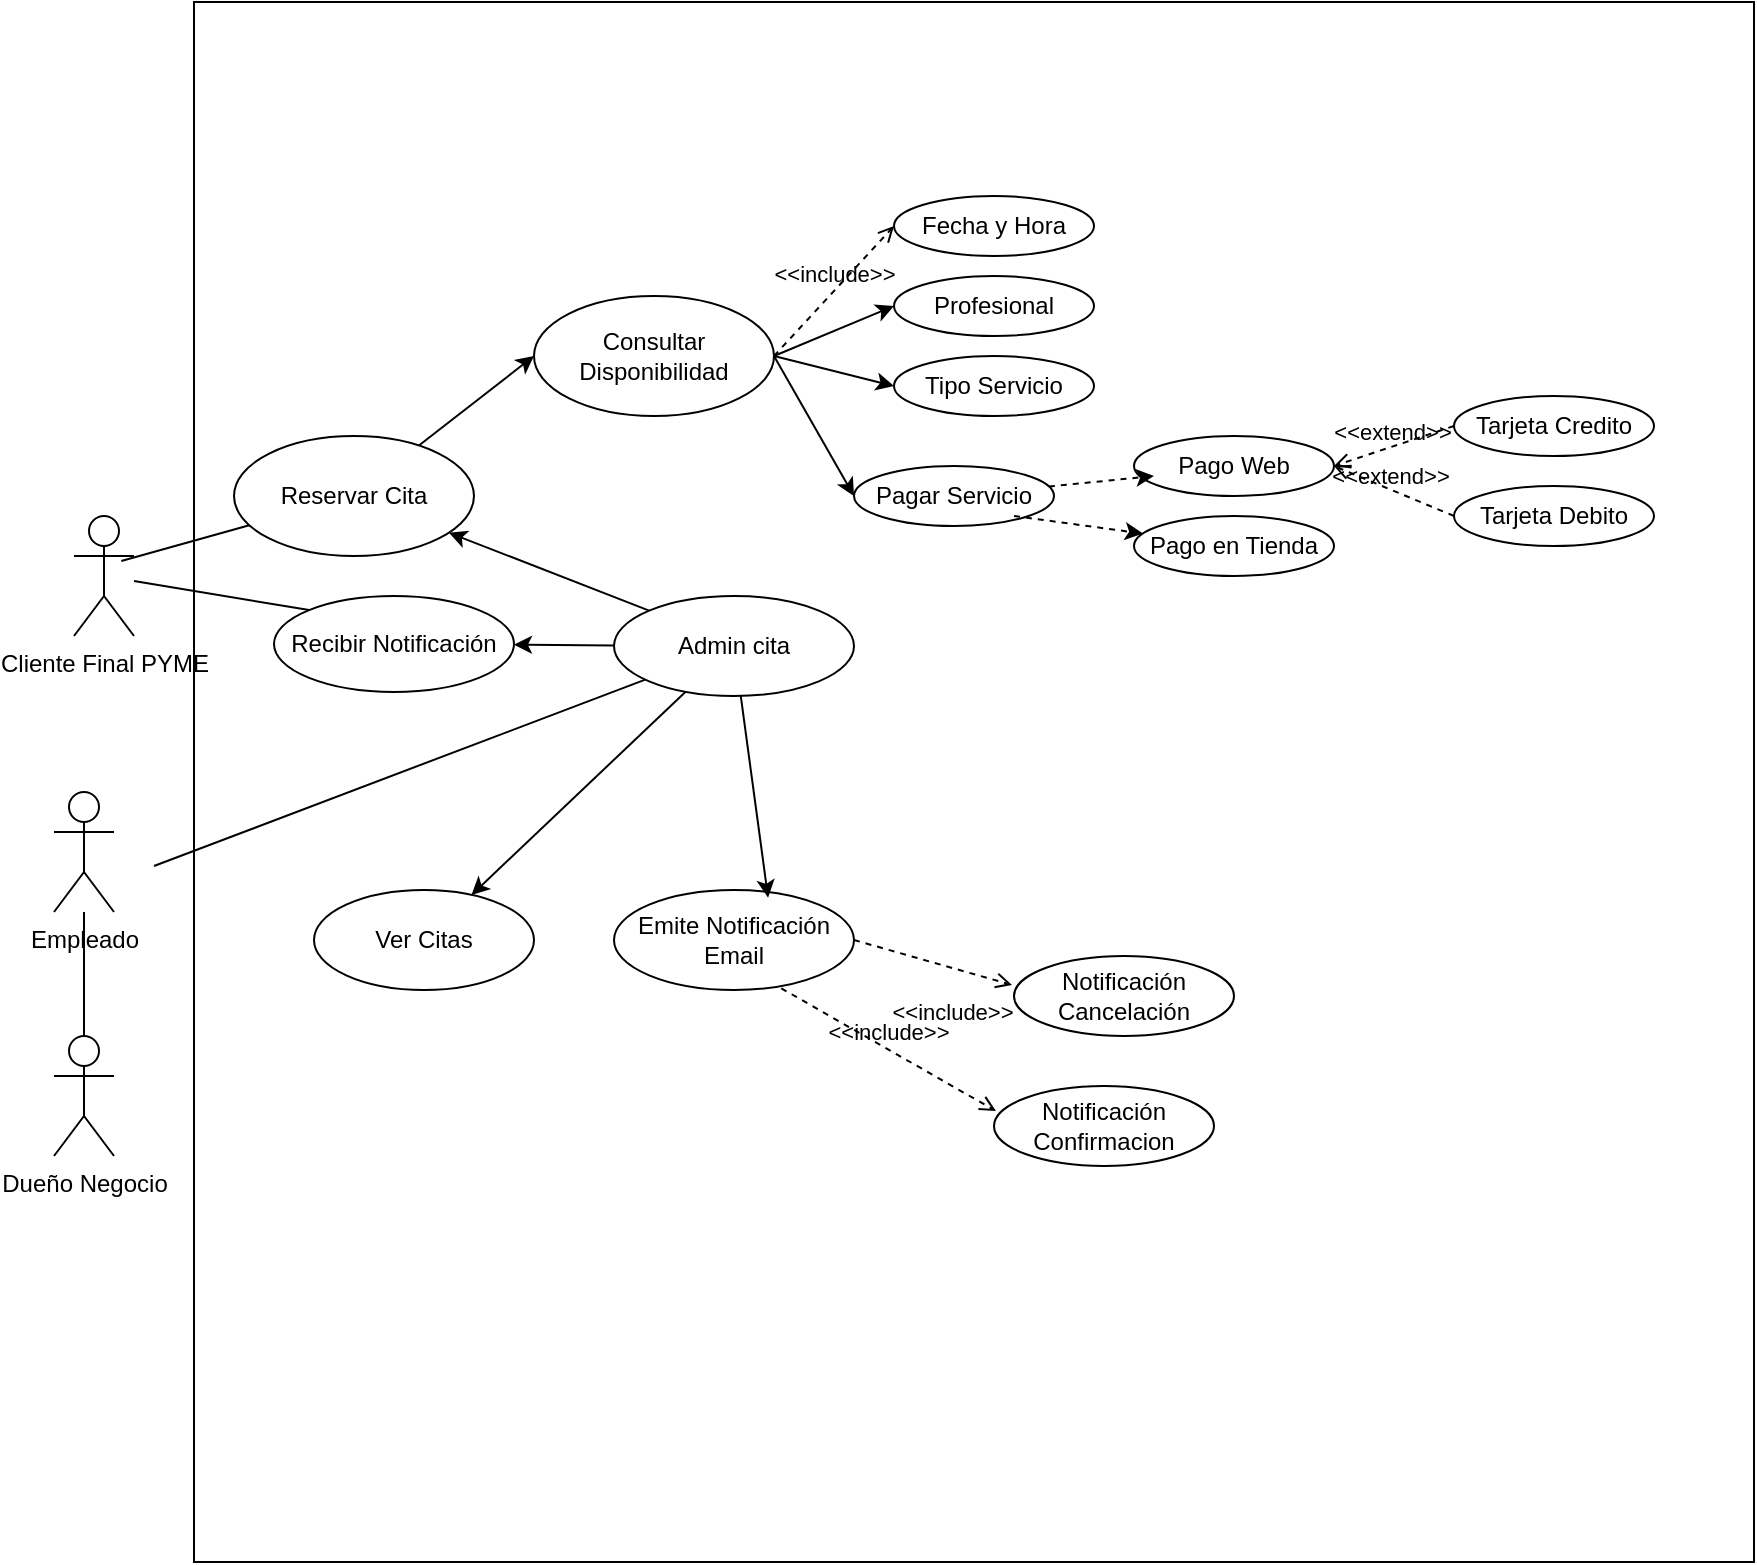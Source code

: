 <mxfile version="25.0.1">
  <diagram name="Página-1" id="liCIns2egxaG_hizbhHk">
    <mxGraphModel dx="989" dy="532" grid="1" gridSize="10" guides="1" tooltips="1" connect="1" arrows="1" fold="1" page="1" pageScale="1" pageWidth="827" pageHeight="1169" math="0" shadow="0">
      <root>
        <mxCell id="0" />
        <mxCell id="1" parent="0" />
        <mxCell id="1C3Sm9qFa_D_iAj9rQ0m-1" value="" style="whiteSpace=wrap;html=1;aspect=fixed;" vertex="1" parent="1">
          <mxGeometry x="100" y="23" width="780" height="780" as="geometry" />
        </mxCell>
        <mxCell id="Ph4BWbVaCO-vNOVk-a8--1" value="Cliente Final PYME&lt;div&gt;&lt;br&gt;&lt;/div&gt;" style="shape=umlActor;verticalLabelPosition=bottom;verticalAlign=top;html=1;" parent="1" vertex="1">
          <mxGeometry x="40" y="280" width="30" height="60" as="geometry" />
        </mxCell>
        <mxCell id="q7kCgZN1R2HPlXiijyLW-1" value="Reservar Cita" style="ellipse;whiteSpace=wrap;html=1;" parent="1" vertex="1">
          <mxGeometry x="120" y="240" width="120" height="60" as="geometry" />
        </mxCell>
        <mxCell id="q7kCgZN1R2HPlXiijyLW-3" value="Consultar Disponibilidad" style="ellipse;whiteSpace=wrap;html=1;" parent="1" vertex="1">
          <mxGeometry x="270" y="170" width="120" height="60" as="geometry" />
        </mxCell>
        <mxCell id="q7kCgZN1R2HPlXiijyLW-5" value="Pagar Servicio" style="ellipse;whiteSpace=wrap;html=1;" parent="1" vertex="1">
          <mxGeometry x="430" y="255" width="100" height="30" as="geometry" />
        </mxCell>
        <mxCell id="q7kCgZN1R2HPlXiijyLW-7" value="Empleado" style="shape=umlActor;verticalLabelPosition=bottom;verticalAlign=top;html=1;outlineConnect=0;" parent="1" vertex="1">
          <mxGeometry x="30" y="418" width="30" height="60" as="geometry" />
        </mxCell>
        <mxCell id="q7kCgZN1R2HPlXiijyLW-9" value="Dueño Negocio" style="shape=umlActor;verticalLabelPosition=bottom;verticalAlign=top;html=1;outlineConnect=0;" parent="1" vertex="1">
          <mxGeometry x="30" y="540" width="30" height="60" as="geometry" />
        </mxCell>
        <mxCell id="q7kCgZN1R2HPlXiijyLW-10" value="" style="endArrow=classic;html=1;rounded=0;entryX=0;entryY=0.5;entryDx=0;entryDy=0;" parent="1" source="q7kCgZN1R2HPlXiijyLW-1" target="q7kCgZN1R2HPlXiijyLW-3" edge="1">
          <mxGeometry width="50" height="50" relative="1" as="geometry">
            <mxPoint x="220" y="235" as="sourcePoint" />
            <mxPoint x="280.0" y="200" as="targetPoint" />
          </mxGeometry>
        </mxCell>
        <mxCell id="q7kCgZN1R2HPlXiijyLW-14" value="Fecha y Hora" style="ellipse;whiteSpace=wrap;html=1;" parent="1" vertex="1">
          <mxGeometry x="450" y="120" width="100" height="30" as="geometry" />
        </mxCell>
        <mxCell id="q7kCgZN1R2HPlXiijyLW-15" value="Profesional" style="ellipse;whiteSpace=wrap;html=1;" parent="1" vertex="1">
          <mxGeometry x="450" y="160" width="100" height="30" as="geometry" />
        </mxCell>
        <mxCell id="q7kCgZN1R2HPlXiijyLW-19" style="rounded=0;orthogonalLoop=1;jettySize=auto;html=1;entryX=0;entryY=0.5;entryDx=0;entryDy=0;exitX=1;exitY=0.5;exitDx=0;exitDy=0;" parent="1" source="q7kCgZN1R2HPlXiijyLW-3" target="q7kCgZN1R2HPlXiijyLW-15" edge="1">
          <mxGeometry relative="1" as="geometry">
            <mxPoint x="570" y="220" as="sourcePoint" />
            <mxPoint x="600" y="220" as="targetPoint" />
          </mxGeometry>
        </mxCell>
        <mxCell id="q7kCgZN1R2HPlXiijyLW-20" value="Tipo Servicio" style="ellipse;whiteSpace=wrap;html=1;" parent="1" vertex="1">
          <mxGeometry x="450" y="200" width="100" height="30" as="geometry" />
        </mxCell>
        <mxCell id="q7kCgZN1R2HPlXiijyLW-21" style="rounded=0;orthogonalLoop=1;jettySize=auto;html=1;entryX=0;entryY=0.5;entryDx=0;entryDy=0;exitX=1;exitY=0.5;exitDx=0;exitDy=0;" parent="1" source="q7kCgZN1R2HPlXiijyLW-3" target="q7kCgZN1R2HPlXiijyLW-20" edge="1">
          <mxGeometry relative="1" as="geometry">
            <mxPoint x="400" y="210" as="sourcePoint" />
            <mxPoint x="460" y="185" as="targetPoint" />
          </mxGeometry>
        </mxCell>
        <mxCell id="q7kCgZN1R2HPlXiijyLW-24" style="rounded=0;orthogonalLoop=1;jettySize=auto;html=1;entryX=0;entryY=0.5;entryDx=0;entryDy=0;exitX=1;exitY=0.5;exitDx=0;exitDy=0;" parent="1" source="q7kCgZN1R2HPlXiijyLW-3" target="q7kCgZN1R2HPlXiijyLW-5" edge="1">
          <mxGeometry relative="1" as="geometry">
            <mxPoint x="400" y="210" as="sourcePoint" />
            <mxPoint x="460" y="225" as="targetPoint" />
          </mxGeometry>
        </mxCell>
        <mxCell id="q7kCgZN1R2HPlXiijyLW-25" value="Pago en Tienda" style="ellipse;whiteSpace=wrap;html=1;" parent="1" vertex="1">
          <mxGeometry x="570" y="280" width="100" height="30" as="geometry" />
        </mxCell>
        <mxCell id="q7kCgZN1R2HPlXiijyLW-27" value="Pago Web" style="ellipse;whiteSpace=wrap;html=1;" parent="1" vertex="1">
          <mxGeometry x="570" y="240" width="100" height="30" as="geometry" />
        </mxCell>
        <mxCell id="q7kCgZN1R2HPlXiijyLW-28" value="Tarjeta Credito" style="ellipse;whiteSpace=wrap;html=1;" parent="1" vertex="1">
          <mxGeometry x="730" y="220" width="100" height="30" as="geometry" />
        </mxCell>
        <mxCell id="q7kCgZN1R2HPlXiijyLW-29" value="Tarjeta Debito" style="ellipse;whiteSpace=wrap;html=1;" parent="1" vertex="1">
          <mxGeometry x="730" y="265" width="100" height="30" as="geometry" />
        </mxCell>
        <mxCell id="q7kCgZN1R2HPlXiijyLW-30" value="&amp;lt;&amp;lt;extend&amp;gt;&amp;gt;" style="html=1;verticalAlign=bottom;labelBackgroundColor=none;endArrow=open;endFill=0;dashed=1;rounded=0;exitX=0;exitY=0.5;exitDx=0;exitDy=0;entryX=1;entryY=0.5;entryDx=0;entryDy=0;" parent="1" source="q7kCgZN1R2HPlXiijyLW-28" target="q7kCgZN1R2HPlXiijyLW-27" edge="1">
          <mxGeometry x="0.052" y="2" width="160" relative="1" as="geometry">
            <mxPoint x="700" y="200" as="sourcePoint" />
            <mxPoint x="622" y="244" as="targetPoint" />
            <mxPoint as="offset" />
          </mxGeometry>
        </mxCell>
        <mxCell id="q7kCgZN1R2HPlXiijyLW-31" value="&amp;lt;&amp;lt;extend&amp;gt;&amp;gt;" style="html=1;verticalAlign=bottom;labelBackgroundColor=none;endArrow=open;endFill=0;dashed=1;rounded=0;exitX=0;exitY=0.5;exitDx=0;exitDy=0;entryX=1;entryY=0.5;entryDx=0;entryDy=0;" parent="1" source="q7kCgZN1R2HPlXiijyLW-29" target="q7kCgZN1R2HPlXiijyLW-27" edge="1">
          <mxGeometry x="0.052" y="2" width="160" relative="1" as="geometry">
            <mxPoint x="740" y="245" as="sourcePoint" />
            <mxPoint x="680" y="265" as="targetPoint" />
            <mxPoint as="offset" />
          </mxGeometry>
        </mxCell>
        <mxCell id="q7kCgZN1R2HPlXiijyLW-34" value="Recibir Notificación" style="ellipse;whiteSpace=wrap;html=1;" parent="1" vertex="1">
          <mxGeometry x="140" y="320" width="120" height="48" as="geometry" />
        </mxCell>
        <mxCell id="q7kCgZN1R2HPlXiijyLW-35" value="" style="endArrow=classic;html=1;rounded=0;" parent="1" source="9YdaiovqgmxKWOHDkCwV-4" target="q7kCgZN1R2HPlXiijyLW-34" edge="1">
          <mxGeometry width="50" height="50" relative="1" as="geometry">
            <mxPoint x="210" y="413" as="sourcePoint" />
            <mxPoint x="263" y="360" as="targetPoint" />
          </mxGeometry>
        </mxCell>
        <mxCell id="q7kCgZN1R2HPlXiijyLW-36" value="" style="endArrow=none;html=1;rounded=0;exitX=0.5;exitY=0;exitDx=0;exitDy=0;exitPerimeter=0;" parent="1" source="q7kCgZN1R2HPlXiijyLW-9" target="q7kCgZN1R2HPlXiijyLW-7" edge="1">
          <mxGeometry width="50" height="50" relative="1" as="geometry">
            <mxPoint x="120" y="540" as="sourcePoint" />
            <mxPoint x="170" y="490" as="targetPoint" />
          </mxGeometry>
        </mxCell>
        <mxCell id="q7kCgZN1R2HPlXiijyLW-38" value="Notificación Confirmacion" style="ellipse;whiteSpace=wrap;html=1;" parent="1" vertex="1">
          <mxGeometry x="500" y="565" width="110" height="40" as="geometry" />
        </mxCell>
        <mxCell id="q7kCgZN1R2HPlXiijyLW-39" value="&amp;lt;&amp;lt;include&amp;gt;&amp;gt;" style="html=1;verticalAlign=bottom;labelBackgroundColor=none;endArrow=open;endFill=0;dashed=1;rounded=0;exitX=1;exitY=0.5;exitDx=0;exitDy=0;entryX=0;entryY=0.5;entryDx=0;entryDy=0;" parent="1" source="q7kCgZN1R2HPlXiijyLW-3" target="q7kCgZN1R2HPlXiijyLW-14" edge="1">
          <mxGeometry width="160" relative="1" as="geometry">
            <mxPoint x="340" y="370" as="sourcePoint" />
            <mxPoint x="500" y="370" as="targetPoint" />
          </mxGeometry>
        </mxCell>
        <mxCell id="q7kCgZN1R2HPlXiijyLW-40" value="Notificación Cancelación" style="ellipse;whiteSpace=wrap;html=1;" parent="1" vertex="1">
          <mxGeometry x="510" y="500" width="110" height="40" as="geometry" />
        </mxCell>
        <mxCell id="9YdaiovqgmxKWOHDkCwV-2" value="" style="endArrow=classic;html=1;rounded=0;exitX=0.8;exitY=0.833;exitDx=0;exitDy=0;exitPerimeter=0;dashed=1;" parent="1" source="q7kCgZN1R2HPlXiijyLW-5" target="q7kCgZN1R2HPlXiijyLW-25" edge="1">
          <mxGeometry width="50" height="50" relative="1" as="geometry">
            <mxPoint x="460" y="320" as="sourcePoint" />
            <mxPoint x="510" y="270" as="targetPoint" />
          </mxGeometry>
        </mxCell>
        <mxCell id="9YdaiovqgmxKWOHDkCwV-3" value="" style="endArrow=classic;html=1;rounded=0;dashed=1;" parent="1" source="q7kCgZN1R2HPlXiijyLW-5" edge="1">
          <mxGeometry width="50" height="50" relative="1" as="geometry">
            <mxPoint x="530" y="310" as="sourcePoint" />
            <mxPoint x="580" y="260" as="targetPoint" />
          </mxGeometry>
        </mxCell>
        <mxCell id="9YdaiovqgmxKWOHDkCwV-4" value="Admin cita" style="ellipse;whiteSpace=wrap;html=1;" parent="1" vertex="1">
          <mxGeometry x="310" y="320" width="120" height="50" as="geometry" />
        </mxCell>
        <mxCell id="9YdaiovqgmxKWOHDkCwV-5" value="" style="endArrow=classic;html=1;rounded=0;exitX=0;exitY=0;exitDx=0;exitDy=0;" parent="1" source="9YdaiovqgmxKWOHDkCwV-4" target="q7kCgZN1R2HPlXiijyLW-1" edge="1">
          <mxGeometry width="50" height="50" relative="1" as="geometry">
            <mxPoint x="320" y="300" as="sourcePoint" />
            <mxPoint x="450" y="290" as="targetPoint" />
            <Array as="points" />
          </mxGeometry>
        </mxCell>
        <mxCell id="9YdaiovqgmxKWOHDkCwV-9" value="" style="endArrow=none;html=1;rounded=0;exitX=0.789;exitY=0.375;exitDx=0;exitDy=0;exitPerimeter=0;" parent="1" source="Ph4BWbVaCO-vNOVk-a8--1" target="q7kCgZN1R2HPlXiijyLW-1" edge="1">
          <mxGeometry width="50" height="50" relative="1" as="geometry">
            <mxPoint x="80" y="320" as="sourcePoint" />
            <mxPoint x="130" y="270" as="targetPoint" />
          </mxGeometry>
        </mxCell>
        <mxCell id="9YdaiovqgmxKWOHDkCwV-10" value="" style="endArrow=none;html=1;rounded=0;" parent="1" target="9YdaiovqgmxKWOHDkCwV-4" edge="1">
          <mxGeometry width="50" height="50" relative="1" as="geometry">
            <mxPoint x="80" y="455" as="sourcePoint" />
            <mxPoint x="130" y="405" as="targetPoint" />
          </mxGeometry>
        </mxCell>
        <mxCell id="9YdaiovqgmxKWOHDkCwV-11" value="Emite Notificación Email" style="ellipse;whiteSpace=wrap;html=1;" parent="1" vertex="1">
          <mxGeometry x="310" y="467" width="120" height="50" as="geometry" />
        </mxCell>
        <mxCell id="9YdaiovqgmxKWOHDkCwV-12" value="" style="endArrow=classic;html=1;rounded=0;entryX=0.642;entryY=0.077;entryDx=0;entryDy=0;entryPerimeter=0;" parent="1" source="9YdaiovqgmxKWOHDkCwV-4" target="9YdaiovqgmxKWOHDkCwV-11" edge="1">
          <mxGeometry width="50" height="50" relative="1" as="geometry">
            <mxPoint x="400" y="430" as="sourcePoint" />
            <mxPoint x="450" y="380" as="targetPoint" />
          </mxGeometry>
        </mxCell>
        <mxCell id="9YdaiovqgmxKWOHDkCwV-16" value="" style="endArrow=none;html=1;rounded=0;entryX=0;entryY=0;entryDx=0;entryDy=0;" parent="1" source="Ph4BWbVaCO-vNOVk-a8--1" target="q7kCgZN1R2HPlXiijyLW-34" edge="1">
          <mxGeometry width="50" height="50" relative="1" as="geometry">
            <mxPoint x="60" y="320" as="sourcePoint" />
            <mxPoint x="110" y="270" as="targetPoint" />
          </mxGeometry>
        </mxCell>
        <mxCell id="9YdaiovqgmxKWOHDkCwV-17" value="Ver Citas" style="ellipse;whiteSpace=wrap;html=1;" parent="1" vertex="1">
          <mxGeometry x="160" y="467" width="110" height="50" as="geometry" />
        </mxCell>
        <mxCell id="9YdaiovqgmxKWOHDkCwV-18" value="" style="endArrow=classic;html=1;rounded=0;" parent="1" source="9YdaiovqgmxKWOHDkCwV-4" target="9YdaiovqgmxKWOHDkCwV-17" edge="1">
          <mxGeometry width="50" height="50" relative="1" as="geometry">
            <mxPoint x="400" y="430" as="sourcePoint" />
            <mxPoint x="450" y="380" as="targetPoint" />
          </mxGeometry>
        </mxCell>
        <mxCell id="ZzIAQPlDJ89JdUCw6ZOX-1" value="&amp;lt;&amp;lt;include&amp;gt;&amp;gt;" style="html=1;verticalAlign=bottom;labelBackgroundColor=none;endArrow=open;endFill=0;dashed=1;rounded=0;exitX=0.697;exitY=0.983;exitDx=0;exitDy=0;entryX=0.009;entryY=0.313;entryDx=0;entryDy=0;entryPerimeter=0;exitPerimeter=0;" parent="1" source="9YdaiovqgmxKWOHDkCwV-11" target="q7kCgZN1R2HPlXiijyLW-38" edge="1">
          <mxGeometry width="160" relative="1" as="geometry">
            <mxPoint x="300" y="650" as="sourcePoint" />
            <mxPoint x="360" y="585" as="targetPoint" />
          </mxGeometry>
        </mxCell>
        <mxCell id="ZzIAQPlDJ89JdUCw6ZOX-2" value="&amp;lt;&amp;lt;include&amp;gt;&amp;gt;" style="html=1;verticalAlign=bottom;labelBackgroundColor=none;endArrow=open;endFill=0;dashed=1;rounded=0;exitX=1;exitY=0.5;exitDx=0;exitDy=0;entryX=-0.009;entryY=0.362;entryDx=0;entryDy=0;entryPerimeter=0;" parent="1" source="9YdaiovqgmxKWOHDkCwV-11" target="q7kCgZN1R2HPlXiijyLW-40" edge="1">
          <mxGeometry x="0.436" y="-30" width="160" relative="1" as="geometry">
            <mxPoint x="414" y="490" as="sourcePoint" />
            <mxPoint x="431" y="564" as="targetPoint" />
            <mxPoint as="offset" />
          </mxGeometry>
        </mxCell>
      </root>
    </mxGraphModel>
  </diagram>
</mxfile>
